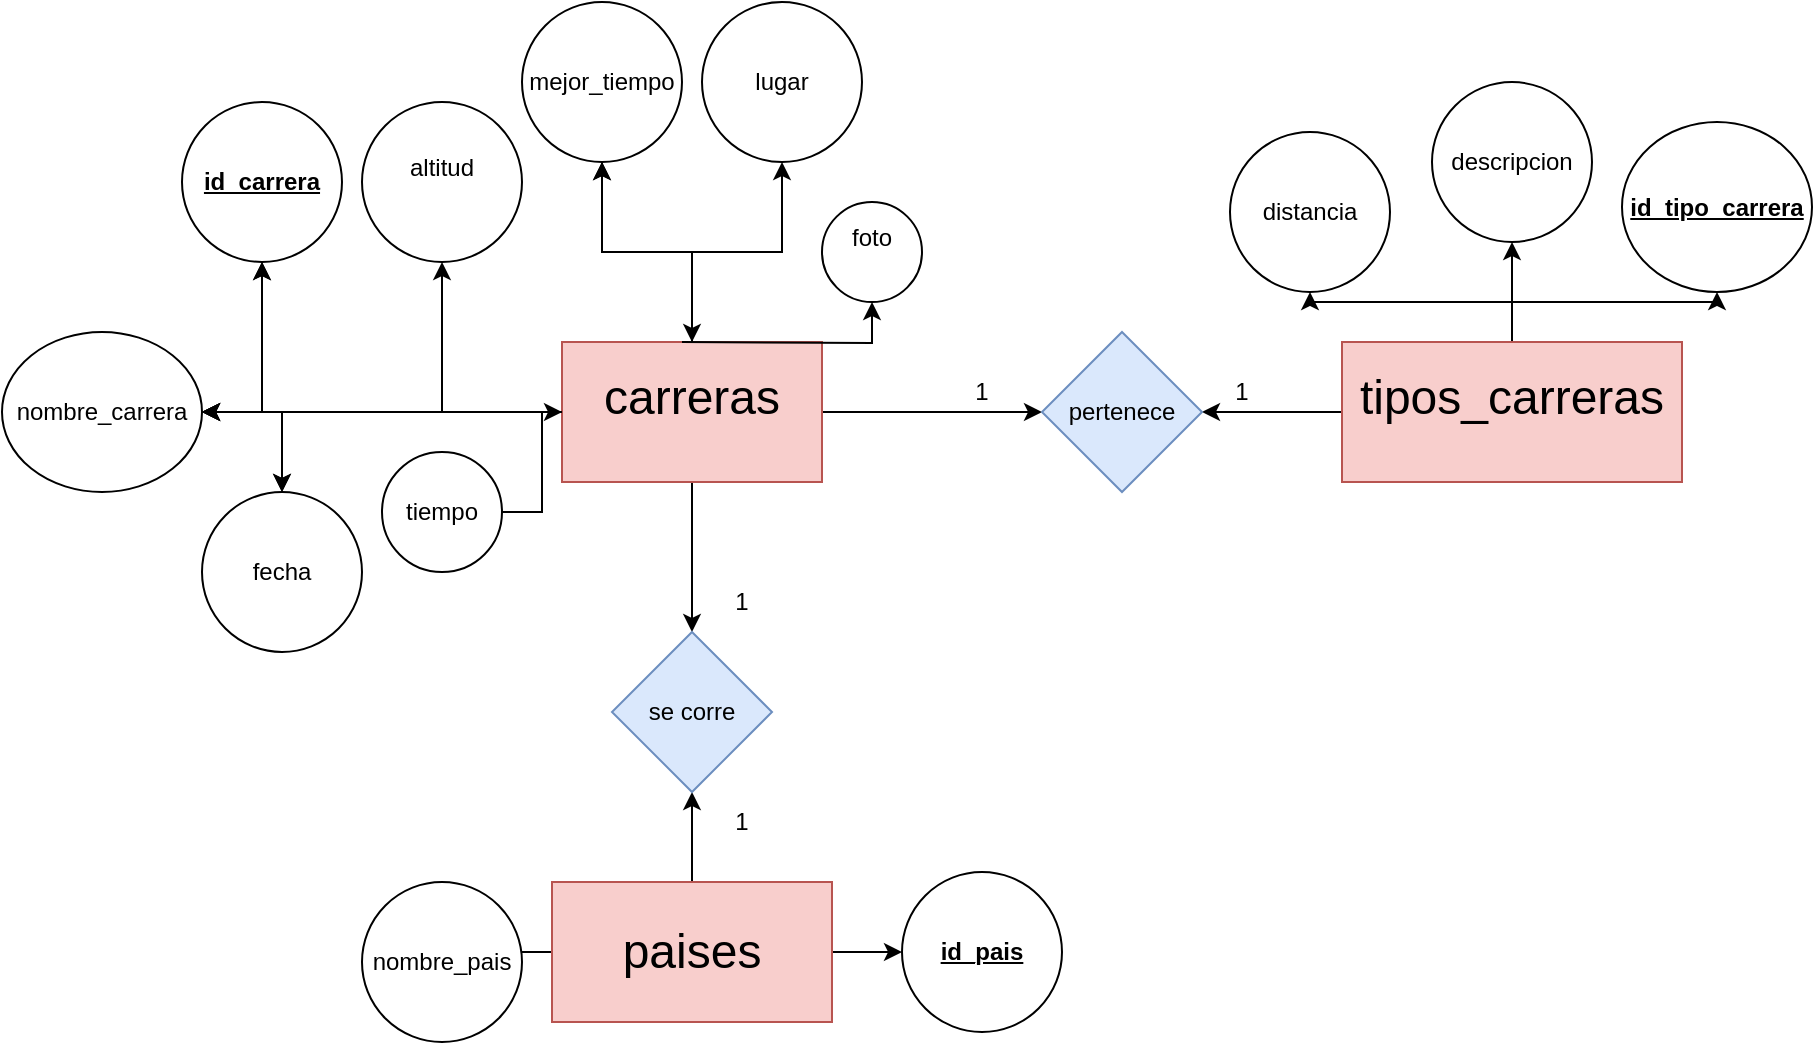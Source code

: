<mxfile version="24.0.4" type="github">
  <diagram name="Página-1" id="v5hqgJCIfP17Yl1zi-hT">
    <mxGraphModel dx="2099" dy="1944" grid="1" gridSize="10" guides="1" tooltips="1" connect="1" arrows="1" fold="1" page="1" pageScale="1" pageWidth="827" pageHeight="1169" math="0" shadow="0">
      <root>
        <mxCell id="0" />
        <mxCell id="1" parent="0" />
        <mxCell id="kW-uxzglHhN4PUanfkkj-5" value="" style="edgeStyle=orthogonalEdgeStyle;rounded=0;orthogonalLoop=1;jettySize=auto;html=1;" edge="1" parent="1" source="kW-uxzglHhN4PUanfkkj-1" target="kW-uxzglHhN4PUanfkkj-4">
          <mxGeometry relative="1" as="geometry" />
        </mxCell>
        <mxCell id="kW-uxzglHhN4PUanfkkj-6" value="" style="edgeStyle=orthogonalEdgeStyle;rounded=0;orthogonalLoop=1;jettySize=auto;html=1;" edge="1" parent="1" source="kW-uxzglHhN4PUanfkkj-1" target="kW-uxzglHhN4PUanfkkj-4">
          <mxGeometry relative="1" as="geometry" />
        </mxCell>
        <mxCell id="kW-uxzglHhN4PUanfkkj-8" value="" style="edgeStyle=orthogonalEdgeStyle;rounded=0;orthogonalLoop=1;jettySize=auto;html=1;" edge="1" parent="1" source="kW-uxzglHhN4PUanfkkj-1" target="kW-uxzglHhN4PUanfkkj-7">
          <mxGeometry relative="1" as="geometry" />
        </mxCell>
        <mxCell id="kW-uxzglHhN4PUanfkkj-10" value="" style="edgeStyle=orthogonalEdgeStyle;rounded=0;orthogonalLoop=1;jettySize=auto;html=1;" edge="1" parent="1" source="kW-uxzglHhN4PUanfkkj-1" target="kW-uxzglHhN4PUanfkkj-9">
          <mxGeometry relative="1" as="geometry" />
        </mxCell>
        <mxCell id="kW-uxzglHhN4PUanfkkj-12" value="" style="edgeStyle=orthogonalEdgeStyle;rounded=0;orthogonalLoop=1;jettySize=auto;html=1;" edge="1" parent="1" source="kW-uxzglHhN4PUanfkkj-1" target="kW-uxzglHhN4PUanfkkj-7">
          <mxGeometry relative="1" as="geometry" />
        </mxCell>
        <mxCell id="kW-uxzglHhN4PUanfkkj-13" value="" style="edgeStyle=orthogonalEdgeStyle;rounded=0;orthogonalLoop=1;jettySize=auto;html=1;" edge="1" parent="1" source="kW-uxzglHhN4PUanfkkj-1" target="kW-uxzglHhN4PUanfkkj-7">
          <mxGeometry relative="1" as="geometry" />
        </mxCell>
        <mxCell id="kW-uxzglHhN4PUanfkkj-15" value="" style="edgeStyle=orthogonalEdgeStyle;rounded=0;orthogonalLoop=1;jettySize=auto;html=1;" edge="1" parent="1" source="kW-uxzglHhN4PUanfkkj-1" target="kW-uxzglHhN4PUanfkkj-14">
          <mxGeometry relative="1" as="geometry" />
        </mxCell>
        <mxCell id="kW-uxzglHhN4PUanfkkj-16" value="" style="edgeStyle=orthogonalEdgeStyle;rounded=0;orthogonalLoop=1;jettySize=auto;html=1;" edge="1" parent="1" source="kW-uxzglHhN4PUanfkkj-1" target="kW-uxzglHhN4PUanfkkj-14">
          <mxGeometry relative="1" as="geometry" />
        </mxCell>
        <mxCell id="kW-uxzglHhN4PUanfkkj-17" value="" style="edgeStyle=orthogonalEdgeStyle;rounded=0;orthogonalLoop=1;jettySize=auto;html=1;" edge="1" parent="1" source="kW-uxzglHhN4PUanfkkj-1" target="kW-uxzglHhN4PUanfkkj-7">
          <mxGeometry relative="1" as="geometry" />
        </mxCell>
        <mxCell id="kW-uxzglHhN4PUanfkkj-24" value="" style="edgeStyle=orthogonalEdgeStyle;rounded=0;orthogonalLoop=1;jettySize=auto;html=1;" edge="1" parent="1" source="kW-uxzglHhN4PUanfkkj-1" target="kW-uxzglHhN4PUanfkkj-23">
          <mxGeometry relative="1" as="geometry" />
        </mxCell>
        <mxCell id="kW-uxzglHhN4PUanfkkj-29" value="" style="edgeStyle=orthogonalEdgeStyle;rounded=0;orthogonalLoop=1;jettySize=auto;html=1;" edge="1" parent="1" source="kW-uxzglHhN4PUanfkkj-1" target="kW-uxzglHhN4PUanfkkj-23">
          <mxGeometry relative="1" as="geometry" />
        </mxCell>
        <mxCell id="kW-uxzglHhN4PUanfkkj-45" value="" style="edgeStyle=orthogonalEdgeStyle;rounded=0;orthogonalLoop=1;jettySize=auto;html=1;" edge="1" parent="1" source="kW-uxzglHhN4PUanfkkj-1" target="kW-uxzglHhN4PUanfkkj-44">
          <mxGeometry relative="1" as="geometry" />
        </mxCell>
        <mxCell id="kW-uxzglHhN4PUanfkkj-1" value="&lt;font style=&quot;font-size: 24px;&quot;&gt;carreras&lt;/font&gt;&lt;div&gt;&lt;br&gt;&lt;/div&gt;" style="rounded=0;whiteSpace=wrap;html=1;fillColor=#f8cecc;strokeColor=#b85450;" vertex="1" parent="1">
          <mxGeometry x="80" y="130" width="130" height="70" as="geometry" />
        </mxCell>
        <mxCell id="kW-uxzglHhN4PUanfkkj-46" value="" style="edgeStyle=orthogonalEdgeStyle;rounded=0;orthogonalLoop=1;jettySize=auto;html=1;" edge="1" parent="1" source="kW-uxzglHhN4PUanfkkj-2" target="kW-uxzglHhN4PUanfkkj-44">
          <mxGeometry relative="1" as="geometry" />
        </mxCell>
        <mxCell id="kW-uxzglHhN4PUanfkkj-56" value="" style="edgeStyle=orthogonalEdgeStyle;rounded=0;orthogonalLoop=1;jettySize=auto;html=1;" edge="1" parent="1" source="kW-uxzglHhN4PUanfkkj-2" target="kW-uxzglHhN4PUanfkkj-55">
          <mxGeometry relative="1" as="geometry" />
        </mxCell>
        <mxCell id="kW-uxzglHhN4PUanfkkj-58" value="" style="edgeStyle=orthogonalEdgeStyle;rounded=0;orthogonalLoop=1;jettySize=auto;html=1;" edge="1" parent="1" source="kW-uxzglHhN4PUanfkkj-2" target="kW-uxzglHhN4PUanfkkj-57">
          <mxGeometry relative="1" as="geometry" />
        </mxCell>
        <mxCell id="kW-uxzglHhN4PUanfkkj-2" value="&lt;div&gt;&lt;span style=&quot;font-size: 24px;&quot;&gt;paises&lt;/span&gt;&lt;/div&gt;" style="rounded=0;whiteSpace=wrap;html=1;fillColor=#f8cecc;strokeColor=#b85450;" vertex="1" parent="1">
          <mxGeometry x="75" y="400" width="140" height="70" as="geometry" />
        </mxCell>
        <mxCell id="kW-uxzglHhN4PUanfkkj-11" value="" style="edgeStyle=orthogonalEdgeStyle;rounded=0;orthogonalLoop=1;jettySize=auto;html=1;" edge="1" parent="1" source="kW-uxzglHhN4PUanfkkj-3" target="kW-uxzglHhN4PUanfkkj-9">
          <mxGeometry relative="1" as="geometry" />
        </mxCell>
        <mxCell id="kW-uxzglHhN4PUanfkkj-50" value="" style="edgeStyle=orthogonalEdgeStyle;rounded=0;orthogonalLoop=1;jettySize=auto;html=1;" edge="1" parent="1" source="kW-uxzglHhN4PUanfkkj-3" target="kW-uxzglHhN4PUanfkkj-49">
          <mxGeometry relative="1" as="geometry" />
        </mxCell>
        <mxCell id="kW-uxzglHhN4PUanfkkj-52" value="" style="edgeStyle=orthogonalEdgeStyle;rounded=0;orthogonalLoop=1;jettySize=auto;html=1;" edge="1" parent="1" source="kW-uxzglHhN4PUanfkkj-3" target="kW-uxzglHhN4PUanfkkj-51">
          <mxGeometry relative="1" as="geometry" />
        </mxCell>
        <mxCell id="kW-uxzglHhN4PUanfkkj-54" value="" style="edgeStyle=orthogonalEdgeStyle;rounded=0;orthogonalLoop=1;jettySize=auto;html=1;" edge="1" parent="1" source="kW-uxzglHhN4PUanfkkj-3" target="kW-uxzglHhN4PUanfkkj-53">
          <mxGeometry relative="1" as="geometry" />
        </mxCell>
        <mxCell id="kW-uxzglHhN4PUanfkkj-3" value="&lt;font style=&quot;font-size: 24px;&quot;&gt;tipos_&lt;/font&gt;&lt;span style=&quot;font-size: 24px; background-color: initial;&quot;&gt;carreras&lt;/span&gt;&lt;div&gt;&lt;div&gt;&lt;br&gt;&lt;/div&gt;&lt;/div&gt;" style="rounded=0;whiteSpace=wrap;html=1;fillColor=#f8cecc;strokeColor=#b85450;" vertex="1" parent="1">
          <mxGeometry x="470" y="130" width="170" height="70" as="geometry" />
        </mxCell>
        <mxCell id="kW-uxzglHhN4PUanfkkj-41" value="" style="edgeStyle=orthogonalEdgeStyle;rounded=0;orthogonalLoop=1;jettySize=auto;html=1;exitX=0;exitY=0.5;exitDx=0;exitDy=0;" edge="1" parent="1" source="kW-uxzglHhN4PUanfkkj-1" target="kW-uxzglHhN4PUanfkkj-40">
          <mxGeometry relative="1" as="geometry" />
        </mxCell>
        <mxCell id="kW-uxzglHhN4PUanfkkj-4" value="&lt;b&gt;&lt;u&gt;id_carrera&lt;/u&gt;&lt;/b&gt;" style="ellipse;whiteSpace=wrap;html=1;rounded=0;" vertex="1" parent="1">
          <mxGeometry x="-110" y="10" width="80" height="80" as="geometry" />
        </mxCell>
        <mxCell id="kW-uxzglHhN4PUanfkkj-7" value="nombre_carrera" style="ellipse;whiteSpace=wrap;html=1;rounded=0;" vertex="1" parent="1">
          <mxGeometry x="-200" y="125" width="100" height="80" as="geometry" />
        </mxCell>
        <mxCell id="kW-uxzglHhN4PUanfkkj-9" value="pertenece" style="rhombus;whiteSpace=wrap;html=1;rounded=0;fillColor=#dae8fc;strokeColor=#6c8ebf;" vertex="1" parent="1">
          <mxGeometry x="320" y="125" width="80" height="80" as="geometry" />
        </mxCell>
        <mxCell id="kW-uxzglHhN4PUanfkkj-36" value="" style="edgeStyle=orthogonalEdgeStyle;rounded=0;orthogonalLoop=1;jettySize=auto;html=1;" edge="1" parent="1" target="kW-uxzglHhN4PUanfkkj-35">
          <mxGeometry relative="1" as="geometry">
            <mxPoint x="140" y="130" as="sourcePoint" />
          </mxGeometry>
        </mxCell>
        <mxCell id="kW-uxzglHhN4PUanfkkj-14" value="fecha" style="ellipse;whiteSpace=wrap;html=1;rounded=0;direction=north;" vertex="1" parent="1">
          <mxGeometry x="-100" y="205" width="80" height="80" as="geometry" />
        </mxCell>
        <mxCell id="kW-uxzglHhN4PUanfkkj-20" value="" style="edgeStyle=orthogonalEdgeStyle;rounded=0;orthogonalLoop=1;jettySize=auto;html=1;" edge="1" parent="1" source="kW-uxzglHhN4PUanfkkj-18" target="kW-uxzglHhN4PUanfkkj-1">
          <mxGeometry relative="1" as="geometry" />
        </mxCell>
        <mxCell id="kW-uxzglHhN4PUanfkkj-18" value="tiempo" style="ellipse;whiteSpace=wrap;html=1;rounded=0;" vertex="1" parent="1">
          <mxGeometry x="-10" y="185" width="60" height="60" as="geometry" />
        </mxCell>
        <mxCell id="kW-uxzglHhN4PUanfkkj-30" value="" style="edgeStyle=orthogonalEdgeStyle;rounded=0;orthogonalLoop=1;jettySize=auto;html=1;" edge="1" parent="1" source="kW-uxzglHhN4PUanfkkj-23" target="kW-uxzglHhN4PUanfkkj-1">
          <mxGeometry relative="1" as="geometry" />
        </mxCell>
        <mxCell id="kW-uxzglHhN4PUanfkkj-32" value="" style="edgeStyle=orthogonalEdgeStyle;rounded=0;orthogonalLoop=1;jettySize=auto;html=1;exitX=0.5;exitY=0;exitDx=0;exitDy=0;" edge="1" parent="1" source="kW-uxzglHhN4PUanfkkj-1" target="kW-uxzglHhN4PUanfkkj-31">
          <mxGeometry relative="1" as="geometry" />
        </mxCell>
        <mxCell id="kW-uxzglHhN4PUanfkkj-23" value="mejor_tiempo" style="ellipse;whiteSpace=wrap;html=1;rounded=0;" vertex="1" parent="1">
          <mxGeometry x="60" y="-40" width="80" height="80" as="geometry" />
        </mxCell>
        <mxCell id="kW-uxzglHhN4PUanfkkj-31" value="lugar" style="ellipse;whiteSpace=wrap;html=1;rounded=0;" vertex="1" parent="1">
          <mxGeometry x="150" y="-40" width="80" height="80" as="geometry" />
        </mxCell>
        <mxCell id="kW-uxzglHhN4PUanfkkj-35" value="foto&lt;div&gt;&lt;br&gt;&lt;/div&gt;" style="ellipse;whiteSpace=wrap;html=1;rounded=0;" vertex="1" parent="1">
          <mxGeometry x="210" y="60" width="50" height="50" as="geometry" />
        </mxCell>
        <mxCell id="kW-uxzglHhN4PUanfkkj-40" value="altitud&lt;div&gt;&lt;br&gt;&lt;/div&gt;" style="ellipse;whiteSpace=wrap;html=1;rounded=0;" vertex="1" parent="1">
          <mxGeometry x="-20" y="10" width="80" height="80" as="geometry" />
        </mxCell>
        <mxCell id="kW-uxzglHhN4PUanfkkj-42" value="1" style="text;html=1;align=center;verticalAlign=middle;whiteSpace=wrap;rounded=0;" vertex="1" parent="1">
          <mxGeometry x="260" y="140" width="60" height="30" as="geometry" />
        </mxCell>
        <mxCell id="kW-uxzglHhN4PUanfkkj-43" value="1" style="text;html=1;align=center;verticalAlign=middle;whiteSpace=wrap;rounded=0;" vertex="1" parent="1">
          <mxGeometry x="390" y="140" width="60" height="30" as="geometry" />
        </mxCell>
        <mxCell id="kW-uxzglHhN4PUanfkkj-44" value="se corre" style="rhombus;whiteSpace=wrap;html=1;rounded=0;fillColor=#dae8fc;strokeColor=#6c8ebf;" vertex="1" parent="1">
          <mxGeometry x="105" y="275" width="80" height="80" as="geometry" />
        </mxCell>
        <mxCell id="kW-uxzglHhN4PUanfkkj-47" value="1" style="text;html=1;align=center;verticalAlign=middle;whiteSpace=wrap;rounded=0;" vertex="1" parent="1">
          <mxGeometry x="140" y="245" width="60" height="30" as="geometry" />
        </mxCell>
        <mxCell id="kW-uxzglHhN4PUanfkkj-48" value="1" style="text;html=1;align=center;verticalAlign=middle;whiteSpace=wrap;rounded=0;" vertex="1" parent="1">
          <mxGeometry x="140" y="355" width="60" height="30" as="geometry" />
        </mxCell>
        <mxCell id="kW-uxzglHhN4PUanfkkj-49" value="&lt;b&gt;&lt;u&gt;id_tipo_carrera&lt;/u&gt;&lt;/b&gt;" style="ellipse;whiteSpace=wrap;html=1;rounded=0;" vertex="1" parent="1">
          <mxGeometry x="610" y="20" width="95" height="85" as="geometry" />
        </mxCell>
        <mxCell id="kW-uxzglHhN4PUanfkkj-51" value="descripcion" style="ellipse;whiteSpace=wrap;html=1;rounded=0;" vertex="1" parent="1">
          <mxGeometry x="515" width="80" height="80" as="geometry" />
        </mxCell>
        <mxCell id="kW-uxzglHhN4PUanfkkj-53" value="distancia" style="ellipse;whiteSpace=wrap;html=1;rounded=0;" vertex="1" parent="1">
          <mxGeometry x="414" y="25" width="80" height="80" as="geometry" />
        </mxCell>
        <mxCell id="kW-uxzglHhN4PUanfkkj-55" value="&lt;u&gt;&lt;b&gt;id_pais&lt;/b&gt;&lt;/u&gt;" style="ellipse;whiteSpace=wrap;html=1;rounded=0;" vertex="1" parent="1">
          <mxGeometry x="250" y="395" width="80" height="80" as="geometry" />
        </mxCell>
        <mxCell id="kW-uxzglHhN4PUanfkkj-57" value="nombre_pais" style="ellipse;whiteSpace=wrap;html=1;rounded=0;" vertex="1" parent="1">
          <mxGeometry x="-20" y="400" width="80" height="80" as="geometry" />
        </mxCell>
      </root>
    </mxGraphModel>
  </diagram>
</mxfile>

